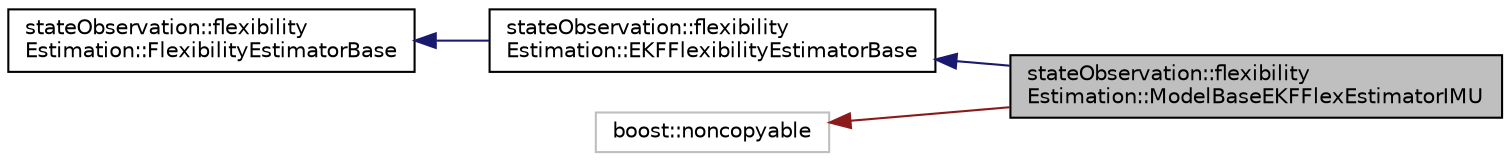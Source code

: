 digraph "stateObservation::flexibilityEstimation::ModelBaseEKFFlexEstimatorIMU"
{
 // LATEX_PDF_SIZE
  edge [fontname="Helvetica",fontsize="10",labelfontname="Helvetica",labelfontsize="10"];
  node [fontname="Helvetica",fontsize="10",shape=record];
  rankdir="LR";
  Node1 [label="stateObservation::flexibility\lEstimation::ModelBaseEKFFlexEstimatorIMU",height=0.2,width=0.4,color="black", fillcolor="grey75", style="filled", fontcolor="black",tooltip="This class implements the flexibility estimation of a robot with the hypothesis that the contact posi..."];
  Node2 -> Node1 [dir="back",color="midnightblue",fontsize="10",style="solid",fontname="Helvetica"];
  Node2 [label="stateObservation::flexibility\lEstimation::EKFFlexibilityEstimatorBase",height=0.2,width=0.4,color="black", fillcolor="white", style="filled",URL="$classstateObservation_1_1flexibilityEstimation_1_1EKFFlexibilityEstimatorBase.html",tooltip="This class is the base class of the flexibility estimators that use an extended Kalman Filter...."];
  Node3 -> Node2 [dir="back",color="midnightblue",fontsize="10",style="solid",fontname="Helvetica"];
  Node3 [label="stateObservation::flexibility\lEstimation::FlexibilityEstimatorBase",height=0.2,width=0.4,color="black", fillcolor="white", style="filled",URL="$classstateObservation_1_1flexibilityEstimation_1_1FlexibilityEstimatorBase.html",tooltip="This class is the base class of the flexibility estimators."];
  Node4 -> Node1 [dir="back",color="firebrick4",fontsize="10",style="solid",fontname="Helvetica"];
  Node4 [label="boost::noncopyable",height=0.2,width=0.4,color="grey75", fillcolor="white", style="filled",tooltip=" "];
}

